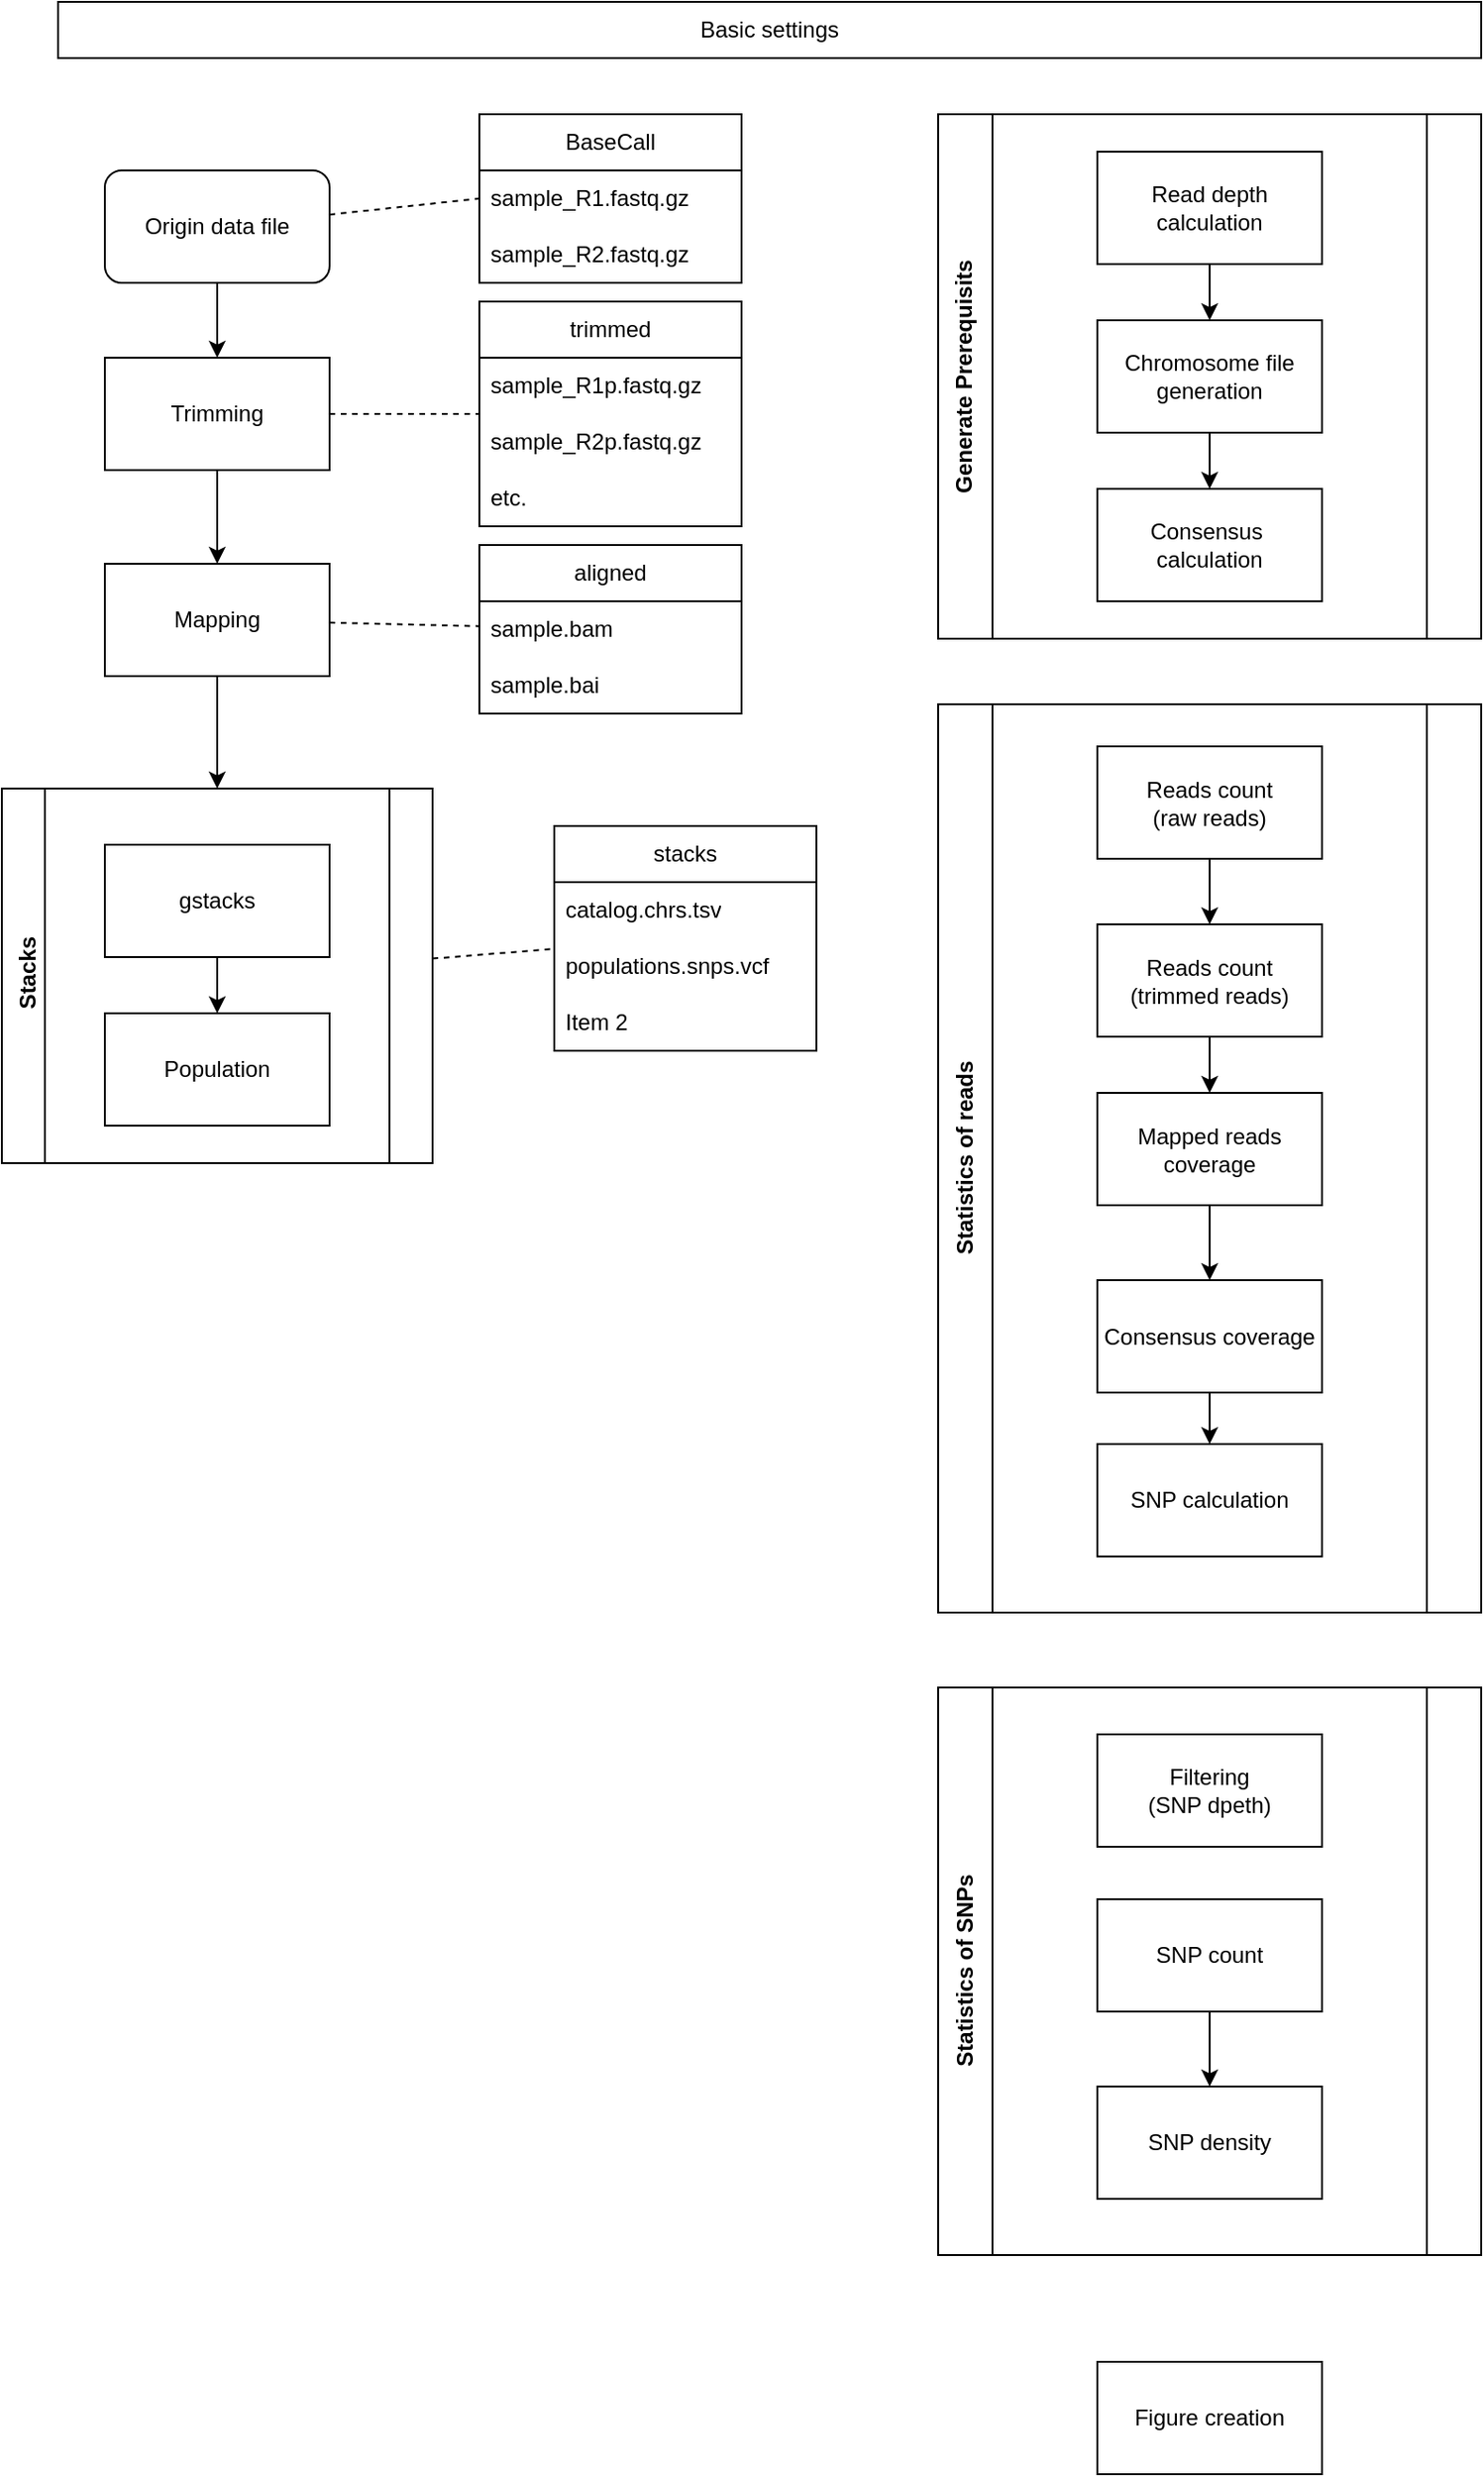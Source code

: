 <mxfile version="20.6.0" type="github">
  <diagram id="C5RBs43oDa-KdzZeNtuy" name="Page-1">
    <mxGraphModel dx="1234" dy="794" grid="1" gridSize="10" guides="1" tooltips="1" connect="1" arrows="1" fold="1" page="1" pageScale="1" pageWidth="1169" pageHeight="827" math="0" shadow="0">
      <root>
        <mxCell id="WIyWlLk6GJQsqaUBKTNV-0" />
        <mxCell id="WIyWlLk6GJQsqaUBKTNV-1" parent="WIyWlLk6GJQsqaUBKTNV-0" />
        <mxCell id="ZqLwVkyyeCJWZtCOjeCk-13" style="rounded=0;orthogonalLoop=1;jettySize=auto;html=1;entryX=0.5;entryY=0;entryDx=0;entryDy=0;" edge="1" parent="WIyWlLk6GJQsqaUBKTNV-1" source="WIyWlLk6GJQsqaUBKTNV-3" target="ZqLwVkyyeCJWZtCOjeCk-4">
          <mxGeometry relative="1" as="geometry" />
        </mxCell>
        <mxCell id="ZqLwVkyyeCJWZtCOjeCk-34" style="rounded=0;orthogonalLoop=1;jettySize=auto;html=1;entryX=0;entryY=0.5;entryDx=0;entryDy=0;endArrow=none;endFill=0;dashed=1;" edge="1" parent="WIyWlLk6GJQsqaUBKTNV-1" source="WIyWlLk6GJQsqaUBKTNV-3" target="ZqLwVkyyeCJWZtCOjeCk-23">
          <mxGeometry relative="1" as="geometry">
            <mxPoint x="335" y="180" as="targetPoint" />
          </mxGeometry>
        </mxCell>
        <mxCell id="WIyWlLk6GJQsqaUBKTNV-3" value="Origin data file" style="rounded=1;whiteSpace=wrap;html=1;fontSize=12;glass=0;strokeWidth=1;shadow=0;flipH=1;" parent="WIyWlLk6GJQsqaUBKTNV-1" vertex="1">
          <mxGeometry x="135" y="140" width="120" height="60" as="geometry" />
        </mxCell>
        <mxCell id="ZqLwVkyyeCJWZtCOjeCk-15" value="" style="edgeStyle=none;rounded=0;orthogonalLoop=1;jettySize=auto;html=1;" edge="1" parent="WIyWlLk6GJQsqaUBKTNV-1" source="ZqLwVkyyeCJWZtCOjeCk-4" target="ZqLwVkyyeCJWZtCOjeCk-14">
          <mxGeometry relative="1" as="geometry" />
        </mxCell>
        <mxCell id="ZqLwVkyyeCJWZtCOjeCk-37" style="edgeStyle=none;rounded=0;orthogonalLoop=1;jettySize=auto;html=1;dashed=1;endArrow=none;endFill=0;" edge="1" parent="WIyWlLk6GJQsqaUBKTNV-1" source="ZqLwVkyyeCJWZtCOjeCk-4" target="ZqLwVkyyeCJWZtCOjeCk-6">
          <mxGeometry relative="1" as="geometry" />
        </mxCell>
        <mxCell id="ZqLwVkyyeCJWZtCOjeCk-4" value="Trimming" style="rounded=0;whiteSpace=wrap;html=1;flipH=1;" vertex="1" parent="WIyWlLk6GJQsqaUBKTNV-1">
          <mxGeometry x="135" y="240" width="120" height="60" as="geometry" />
        </mxCell>
        <mxCell id="ZqLwVkyyeCJWZtCOjeCk-5" value="&lt;span style=&quot;white-space: pre;&quot;&gt;	&lt;/span&gt;Stacks" style="shape=process;whiteSpace=wrap;html=1;backgroundOutline=1;size=0.1;align=center;verticalAlign=top;horizontal=0;fontStyle=1" vertex="1" parent="WIyWlLk6GJQsqaUBKTNV-1">
          <mxGeometry x="80" y="470" width="230" height="200" as="geometry" />
        </mxCell>
        <mxCell id="ZqLwVkyyeCJWZtCOjeCk-6" value="trimmed" style="swimlane;fontStyle=0;childLayout=stackLayout;horizontal=1;startSize=30;horizontalStack=0;resizeParent=1;resizeParentMax=0;resizeLast=0;collapsible=1;marginBottom=0;whiteSpace=wrap;html=1;" vertex="1" parent="WIyWlLk6GJQsqaUBKTNV-1">
          <mxGeometry x="335" y="210" width="140" height="120" as="geometry" />
        </mxCell>
        <mxCell id="ZqLwVkyyeCJWZtCOjeCk-45" value="sample_R1p.fastq.gz" style="text;strokeColor=none;fillColor=none;align=left;verticalAlign=middle;spacingLeft=4;spacingRight=4;overflow=hidden;points=[[0,0.5],[1,0.5]];portConstraint=eastwest;rotatable=0;whiteSpace=wrap;html=1;" vertex="1" parent="ZqLwVkyyeCJWZtCOjeCk-6">
          <mxGeometry y="30" width="140" height="30" as="geometry" />
        </mxCell>
        <mxCell id="ZqLwVkyyeCJWZtCOjeCk-46" value="sample_R2p.fastq.gz" style="text;strokeColor=none;fillColor=none;align=left;verticalAlign=middle;spacingLeft=4;spacingRight=4;overflow=hidden;points=[[0,0.5],[1,0.5]];portConstraint=eastwest;rotatable=0;whiteSpace=wrap;html=1;" vertex="1" parent="ZqLwVkyyeCJWZtCOjeCk-6">
          <mxGeometry y="60" width="140" height="30" as="geometry" />
        </mxCell>
        <mxCell id="ZqLwVkyyeCJWZtCOjeCk-47" value="etc." style="text;strokeColor=none;fillColor=none;align=left;verticalAlign=middle;spacingLeft=4;spacingRight=4;overflow=hidden;points=[[0,0.5],[1,0.5]];portConstraint=eastwest;rotatable=0;whiteSpace=wrap;html=1;" vertex="1" parent="ZqLwVkyyeCJWZtCOjeCk-6">
          <mxGeometry y="90" width="140" height="30" as="geometry" />
        </mxCell>
        <mxCell id="ZqLwVkyyeCJWZtCOjeCk-17" value="" style="edgeStyle=none;rounded=0;orthogonalLoop=1;jettySize=auto;html=1;" edge="1" parent="WIyWlLk6GJQsqaUBKTNV-1" source="ZqLwVkyyeCJWZtCOjeCk-14" target="ZqLwVkyyeCJWZtCOjeCk-5">
          <mxGeometry relative="1" as="geometry" />
        </mxCell>
        <mxCell id="ZqLwVkyyeCJWZtCOjeCk-38" style="edgeStyle=none;rounded=0;orthogonalLoop=1;jettySize=auto;html=1;dashed=1;endArrow=none;endFill=0;" edge="1" parent="WIyWlLk6GJQsqaUBKTNV-1" source="ZqLwVkyyeCJWZtCOjeCk-14" target="ZqLwVkyyeCJWZtCOjeCk-26">
          <mxGeometry relative="1" as="geometry" />
        </mxCell>
        <mxCell id="ZqLwVkyyeCJWZtCOjeCk-14" value="Mapping" style="whiteSpace=wrap;html=1;rounded=0;" vertex="1" parent="WIyWlLk6GJQsqaUBKTNV-1">
          <mxGeometry x="135" y="350" width="120" height="60" as="geometry" />
        </mxCell>
        <mxCell id="ZqLwVkyyeCJWZtCOjeCk-48" style="edgeStyle=none;rounded=0;orthogonalLoop=1;jettySize=auto;html=1;dashed=1;endArrow=none;endFill=0;" edge="1" parent="WIyWlLk6GJQsqaUBKTNV-1" source="ZqLwVkyyeCJWZtCOjeCk-5" target="ZqLwVkyyeCJWZtCOjeCk-30">
          <mxGeometry relative="1" as="geometry">
            <mxPoint x="345" y="590" as="sourcePoint" />
          </mxGeometry>
        </mxCell>
        <mxCell id="ZqLwVkyyeCJWZtCOjeCk-22" value="BaseCall" style="swimlane;fontStyle=0;childLayout=stackLayout;horizontal=1;startSize=30;horizontalStack=0;resizeParent=1;resizeParentMax=0;resizeLast=0;collapsible=1;marginBottom=0;whiteSpace=wrap;html=1;verticalAlign=middle;" vertex="1" parent="WIyWlLk6GJQsqaUBKTNV-1">
          <mxGeometry x="335" y="110" width="140" height="90" as="geometry">
            <mxRectangle x="290" y="55" width="90" height="30" as="alternateBounds" />
          </mxGeometry>
        </mxCell>
        <mxCell id="ZqLwVkyyeCJWZtCOjeCk-23" value="sample_R1.fastq.gz" style="text;strokeColor=none;fillColor=none;align=left;verticalAlign=middle;spacingLeft=4;spacingRight=4;overflow=hidden;points=[[0,0.5],[1,0.5]];portConstraint=eastwest;rotatable=0;whiteSpace=wrap;html=1;" vertex="1" parent="ZqLwVkyyeCJWZtCOjeCk-22">
          <mxGeometry y="30" width="140" height="30" as="geometry" />
        </mxCell>
        <mxCell id="ZqLwVkyyeCJWZtCOjeCk-43" value="sample_R2.fastq.gz" style="text;strokeColor=none;fillColor=none;align=left;verticalAlign=middle;spacingLeft=4;spacingRight=4;overflow=hidden;points=[[0,0.5],[1,0.5]];portConstraint=eastwest;rotatable=0;whiteSpace=wrap;html=1;" vertex="1" parent="ZqLwVkyyeCJWZtCOjeCk-22">
          <mxGeometry y="60" width="140" height="30" as="geometry" />
        </mxCell>
        <mxCell id="ZqLwVkyyeCJWZtCOjeCk-26" value="aligned" style="swimlane;fontStyle=0;childLayout=stackLayout;horizontal=1;startSize=30;horizontalStack=0;resizeParent=1;resizeParentMax=0;resizeLast=0;collapsible=1;marginBottom=0;whiteSpace=wrap;html=1;" vertex="1" parent="WIyWlLk6GJQsqaUBKTNV-1">
          <mxGeometry x="335" y="340" width="140" height="90" as="geometry" />
        </mxCell>
        <mxCell id="ZqLwVkyyeCJWZtCOjeCk-27" value="sample.bam" style="text;strokeColor=none;fillColor=none;align=left;verticalAlign=middle;spacingLeft=4;spacingRight=4;overflow=hidden;points=[[0,0.5],[1,0.5]];portConstraint=eastwest;rotatable=0;whiteSpace=wrap;html=1;" vertex="1" parent="ZqLwVkyyeCJWZtCOjeCk-26">
          <mxGeometry y="30" width="140" height="30" as="geometry" />
        </mxCell>
        <mxCell id="ZqLwVkyyeCJWZtCOjeCk-28" value="sample.bai" style="text;strokeColor=none;fillColor=none;align=left;verticalAlign=middle;spacingLeft=4;spacingRight=4;overflow=hidden;points=[[0,0.5],[1,0.5]];portConstraint=eastwest;rotatable=0;whiteSpace=wrap;html=1;" vertex="1" parent="ZqLwVkyyeCJWZtCOjeCk-26">
          <mxGeometry y="60" width="140" height="30" as="geometry" />
        </mxCell>
        <mxCell id="ZqLwVkyyeCJWZtCOjeCk-30" value="stacks" style="swimlane;fontStyle=0;childLayout=stackLayout;horizontal=1;startSize=30;horizontalStack=0;resizeParent=1;resizeParentMax=0;resizeLast=0;collapsible=1;marginBottom=0;whiteSpace=wrap;html=1;" vertex="1" parent="WIyWlLk6GJQsqaUBKTNV-1">
          <mxGeometry x="375" y="490" width="140" height="120" as="geometry" />
        </mxCell>
        <mxCell id="ZqLwVkyyeCJWZtCOjeCk-31" value="catalog.chrs.tsv" style="text;strokeColor=none;fillColor=none;align=left;verticalAlign=middle;spacingLeft=4;spacingRight=4;overflow=hidden;points=[[0,0.5],[1,0.5]];portConstraint=eastwest;rotatable=0;whiteSpace=wrap;html=1;" vertex="1" parent="ZqLwVkyyeCJWZtCOjeCk-30">
          <mxGeometry y="30" width="140" height="30" as="geometry" />
        </mxCell>
        <mxCell id="ZqLwVkyyeCJWZtCOjeCk-33" value="populations.snps.vcf" style="text;strokeColor=none;fillColor=none;align=left;verticalAlign=middle;spacingLeft=4;spacingRight=4;overflow=hidden;points=[[0,0.5],[1,0.5]];portConstraint=eastwest;rotatable=0;whiteSpace=wrap;html=1;" vertex="1" parent="ZqLwVkyyeCJWZtCOjeCk-30">
          <mxGeometry y="60" width="140" height="30" as="geometry" />
        </mxCell>
        <mxCell id="ZqLwVkyyeCJWZtCOjeCk-32" value="Item 2" style="text;strokeColor=none;fillColor=none;align=left;verticalAlign=middle;spacingLeft=4;spacingRight=4;overflow=hidden;points=[[0,0.5],[1,0.5]];portConstraint=eastwest;rotatable=0;whiteSpace=wrap;html=1;" vertex="1" parent="ZqLwVkyyeCJWZtCOjeCk-30">
          <mxGeometry y="90" width="140" height="30" as="geometry" />
        </mxCell>
        <mxCell id="ZqLwVkyyeCJWZtCOjeCk-16" value="gstacks" style="whiteSpace=wrap;html=1;rounded=0;" vertex="1" parent="WIyWlLk6GJQsqaUBKTNV-1">
          <mxGeometry x="135" y="500" width="120" height="60" as="geometry" />
        </mxCell>
        <mxCell id="ZqLwVkyyeCJWZtCOjeCk-21" style="edgeStyle=none;rounded=0;orthogonalLoop=1;jettySize=auto;html=1;" edge="1" parent="WIyWlLk6GJQsqaUBKTNV-1" source="ZqLwVkyyeCJWZtCOjeCk-16" target="ZqLwVkyyeCJWZtCOjeCk-20">
          <mxGeometry relative="1" as="geometry" />
        </mxCell>
        <mxCell id="ZqLwVkyyeCJWZtCOjeCk-20" value="Population" style="whiteSpace=wrap;html=1;rounded=0;" vertex="1" parent="WIyWlLk6GJQsqaUBKTNV-1">
          <mxGeometry x="135" y="590" width="120" height="60" as="geometry" />
        </mxCell>
        <mxCell id="ZqLwVkyyeCJWZtCOjeCk-59" value="Figure creation" style="whiteSpace=wrap;html=1;" vertex="1" parent="WIyWlLk6GJQsqaUBKTNV-1">
          <mxGeometry x="665" y="1310" width="120" height="60" as="geometry" />
        </mxCell>
        <mxCell id="ZqLwVkyyeCJWZtCOjeCk-71" value="Generate Prerequisits" style="shape=process;whiteSpace=wrap;html=1;backgroundOutline=1;horizontal=0;verticalAlign=top;fontStyle=1" vertex="1" parent="WIyWlLk6GJQsqaUBKTNV-1">
          <mxGeometry x="580" y="110" width="290" height="280" as="geometry" />
        </mxCell>
        <mxCell id="ZqLwVkyyeCJWZtCOjeCk-74" value="" style="rounded=0;orthogonalLoop=1;jettySize=auto;html=1;endArrow=classic;endFill=1;elbow=horizontal;exitX=0.5;exitY=1;exitDx=0;exitDy=0;entryX=0.5;entryY=0;entryDx=0;entryDy=0;" edge="1" parent="WIyWlLk6GJQsqaUBKTNV-1" source="ZqLwVkyyeCJWZtCOjeCk-72" target="ZqLwVkyyeCJWZtCOjeCk-73">
          <mxGeometry relative="1" as="geometry" />
        </mxCell>
        <mxCell id="ZqLwVkyyeCJWZtCOjeCk-72" value="Read depth calculation" style="rounded=0;whiteSpace=wrap;html=1;" vertex="1" parent="WIyWlLk6GJQsqaUBKTNV-1">
          <mxGeometry x="665" y="130" width="120" height="60" as="geometry" />
        </mxCell>
        <mxCell id="ZqLwVkyyeCJWZtCOjeCk-76" value="" style="edgeStyle=none;rounded=0;orthogonalLoop=1;jettySize=auto;html=1;endArrow=classic;endFill=1;elbow=vertical;" edge="1" parent="WIyWlLk6GJQsqaUBKTNV-1" source="ZqLwVkyyeCJWZtCOjeCk-73" target="ZqLwVkyyeCJWZtCOjeCk-75">
          <mxGeometry relative="1" as="geometry" />
        </mxCell>
        <mxCell id="ZqLwVkyyeCJWZtCOjeCk-73" value="Chromosome file generation" style="rounded=0;whiteSpace=wrap;html=1;" vertex="1" parent="WIyWlLk6GJQsqaUBKTNV-1">
          <mxGeometry x="665" y="220" width="120" height="60" as="geometry" />
        </mxCell>
        <mxCell id="ZqLwVkyyeCJWZtCOjeCk-75" value="Consensus&amp;nbsp; calculation" style="rounded=0;whiteSpace=wrap;html=1;" vertex="1" parent="WIyWlLk6GJQsqaUBKTNV-1">
          <mxGeometry x="665" y="310" width="120" height="60" as="geometry" />
        </mxCell>
        <mxCell id="ZqLwVkyyeCJWZtCOjeCk-77" value="Basic settings" style="rounded=0;whiteSpace=wrap;html=1;fontStyle=0" vertex="1" parent="WIyWlLk6GJQsqaUBKTNV-1">
          <mxGeometry x="110" y="50" width="760" height="30" as="geometry" />
        </mxCell>
        <mxCell id="ZqLwVkyyeCJWZtCOjeCk-78" value="Statistics of reads" style="shape=process;whiteSpace=wrap;html=1;backgroundOutline=1;horizontal=0;verticalAlign=top;fontStyle=1" vertex="1" parent="WIyWlLk6GJQsqaUBKTNV-1">
          <mxGeometry x="580" y="425" width="290" height="485" as="geometry" />
        </mxCell>
        <mxCell id="ZqLwVkyyeCJWZtCOjeCk-87" value="" style="edgeStyle=none;rounded=0;orthogonalLoop=1;jettySize=auto;html=1;fontFamily=Helvetica;endArrow=classic;endFill=1;elbow=vertical;" edge="1" parent="WIyWlLk6GJQsqaUBKTNV-1" source="ZqLwVkyyeCJWZtCOjeCk-82" target="ZqLwVkyyeCJWZtCOjeCk-86">
          <mxGeometry relative="1" as="geometry" />
        </mxCell>
        <mxCell id="ZqLwVkyyeCJWZtCOjeCk-82" value="Reads count&lt;br&gt;(trimmed reads)" style="rounded=0;whiteSpace=wrap;html=1;" vertex="1" parent="WIyWlLk6GJQsqaUBKTNV-1">
          <mxGeometry x="665" y="542.5" width="120" height="60" as="geometry" />
        </mxCell>
        <mxCell id="ZqLwVkyyeCJWZtCOjeCk-99" style="edgeStyle=none;rounded=0;orthogonalLoop=1;jettySize=auto;html=1;entryX=0.5;entryY=0;entryDx=0;entryDy=0;fontFamily=Helvetica;endArrow=classic;endFill=1;elbow=vertical;" edge="1" parent="WIyWlLk6GJQsqaUBKTNV-1" source="ZqLwVkyyeCJWZtCOjeCk-85" target="ZqLwVkyyeCJWZtCOjeCk-82">
          <mxGeometry relative="1" as="geometry" />
        </mxCell>
        <mxCell id="ZqLwVkyyeCJWZtCOjeCk-85" value="Reads count&lt;br&gt;(raw reads)" style="rounded=0;whiteSpace=wrap;html=1;" vertex="1" parent="WIyWlLk6GJQsqaUBKTNV-1">
          <mxGeometry x="665" y="447.5" width="120" height="60" as="geometry" />
        </mxCell>
        <mxCell id="ZqLwVkyyeCJWZtCOjeCk-89" value="" style="edgeStyle=none;rounded=0;orthogonalLoop=1;jettySize=auto;html=1;fontFamily=Helvetica;endArrow=classic;endFill=1;elbow=vertical;" edge="1" parent="WIyWlLk6GJQsqaUBKTNV-1" source="ZqLwVkyyeCJWZtCOjeCk-86" target="ZqLwVkyyeCJWZtCOjeCk-88">
          <mxGeometry relative="1" as="geometry" />
        </mxCell>
        <mxCell id="ZqLwVkyyeCJWZtCOjeCk-86" value="Mapped reads coverage" style="rounded=0;whiteSpace=wrap;html=1;" vertex="1" parent="WIyWlLk6GJQsqaUBKTNV-1">
          <mxGeometry x="665" y="632.5" width="120" height="60" as="geometry" />
        </mxCell>
        <mxCell id="ZqLwVkyyeCJWZtCOjeCk-100" style="edgeStyle=none;rounded=0;orthogonalLoop=1;jettySize=auto;html=1;entryX=0.5;entryY=0;entryDx=0;entryDy=0;fontFamily=Helvetica;endArrow=classic;endFill=1;elbow=vertical;" edge="1" parent="WIyWlLk6GJQsqaUBKTNV-1" source="ZqLwVkyyeCJWZtCOjeCk-88" target="ZqLwVkyyeCJWZtCOjeCk-57">
          <mxGeometry relative="1" as="geometry" />
        </mxCell>
        <mxCell id="ZqLwVkyyeCJWZtCOjeCk-88" value="Consensus coverage" style="rounded=0;whiteSpace=wrap;html=1;" vertex="1" parent="WIyWlLk6GJQsqaUBKTNV-1">
          <mxGeometry x="665" y="732.5" width="120" height="60" as="geometry" />
        </mxCell>
        <mxCell id="ZqLwVkyyeCJWZtCOjeCk-57" value="SNP calculation" style="whiteSpace=wrap;html=1;" vertex="1" parent="WIyWlLk6GJQsqaUBKTNV-1">
          <mxGeometry x="665" y="820" width="120" height="60" as="geometry" />
        </mxCell>
        <mxCell id="ZqLwVkyyeCJWZtCOjeCk-94" value="Statistics of SNPs" style="shape=process;whiteSpace=wrap;html=1;backgroundOutline=1;horizontal=0;verticalAlign=top;fontStyle=1" vertex="1" parent="WIyWlLk6GJQsqaUBKTNV-1">
          <mxGeometry x="580" y="950" width="290" height="303" as="geometry" />
        </mxCell>
        <mxCell id="ZqLwVkyyeCJWZtCOjeCk-92" value="Filtering&lt;br&gt;(SNP dpeth)" style="whiteSpace=wrap;html=1;" vertex="1" parent="WIyWlLk6GJQsqaUBKTNV-1">
          <mxGeometry x="665" y="975" width="120" height="60" as="geometry" />
        </mxCell>
        <mxCell id="ZqLwVkyyeCJWZtCOjeCk-97" value="" style="edgeStyle=none;rounded=0;orthogonalLoop=1;jettySize=auto;html=1;fontFamily=Helvetica;endArrow=classic;endFill=1;elbow=vertical;" edge="1" parent="WIyWlLk6GJQsqaUBKTNV-1" source="ZqLwVkyyeCJWZtCOjeCk-95" target="ZqLwVkyyeCJWZtCOjeCk-96">
          <mxGeometry relative="1" as="geometry" />
        </mxCell>
        <mxCell id="ZqLwVkyyeCJWZtCOjeCk-95" value="SNP count" style="whiteSpace=wrap;html=1;fontFamily=Helvetica;" vertex="1" parent="WIyWlLk6GJQsqaUBKTNV-1">
          <mxGeometry x="665" y="1063" width="120" height="60" as="geometry" />
        </mxCell>
        <mxCell id="ZqLwVkyyeCJWZtCOjeCk-96" value="SNP density" style="whiteSpace=wrap;html=1;fontFamily=Helvetica;" vertex="1" parent="WIyWlLk6GJQsqaUBKTNV-1">
          <mxGeometry x="665" y="1163" width="120" height="60" as="geometry" />
        </mxCell>
      </root>
    </mxGraphModel>
  </diagram>
</mxfile>
